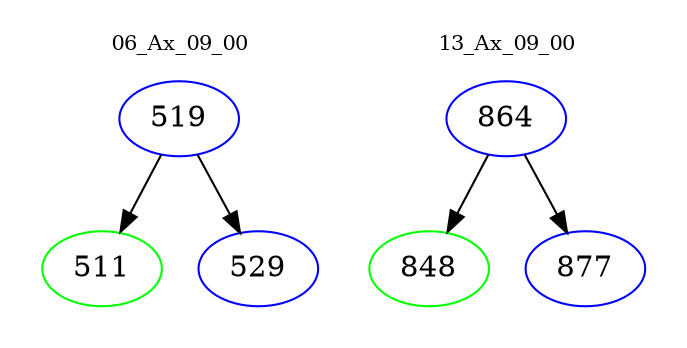 digraph{
subgraph cluster_0 {
color = white
label = "06_Ax_09_00";
fontsize=10;
T0_519 [label="519", color="blue"]
T0_519 -> T0_511 [color="black"]
T0_511 [label="511", color="green"]
T0_519 -> T0_529 [color="black"]
T0_529 [label="529", color="blue"]
}
subgraph cluster_1 {
color = white
label = "13_Ax_09_00";
fontsize=10;
T1_864 [label="864", color="blue"]
T1_864 -> T1_848 [color="black"]
T1_848 [label="848", color="green"]
T1_864 -> T1_877 [color="black"]
T1_877 [label="877", color="blue"]
}
}
